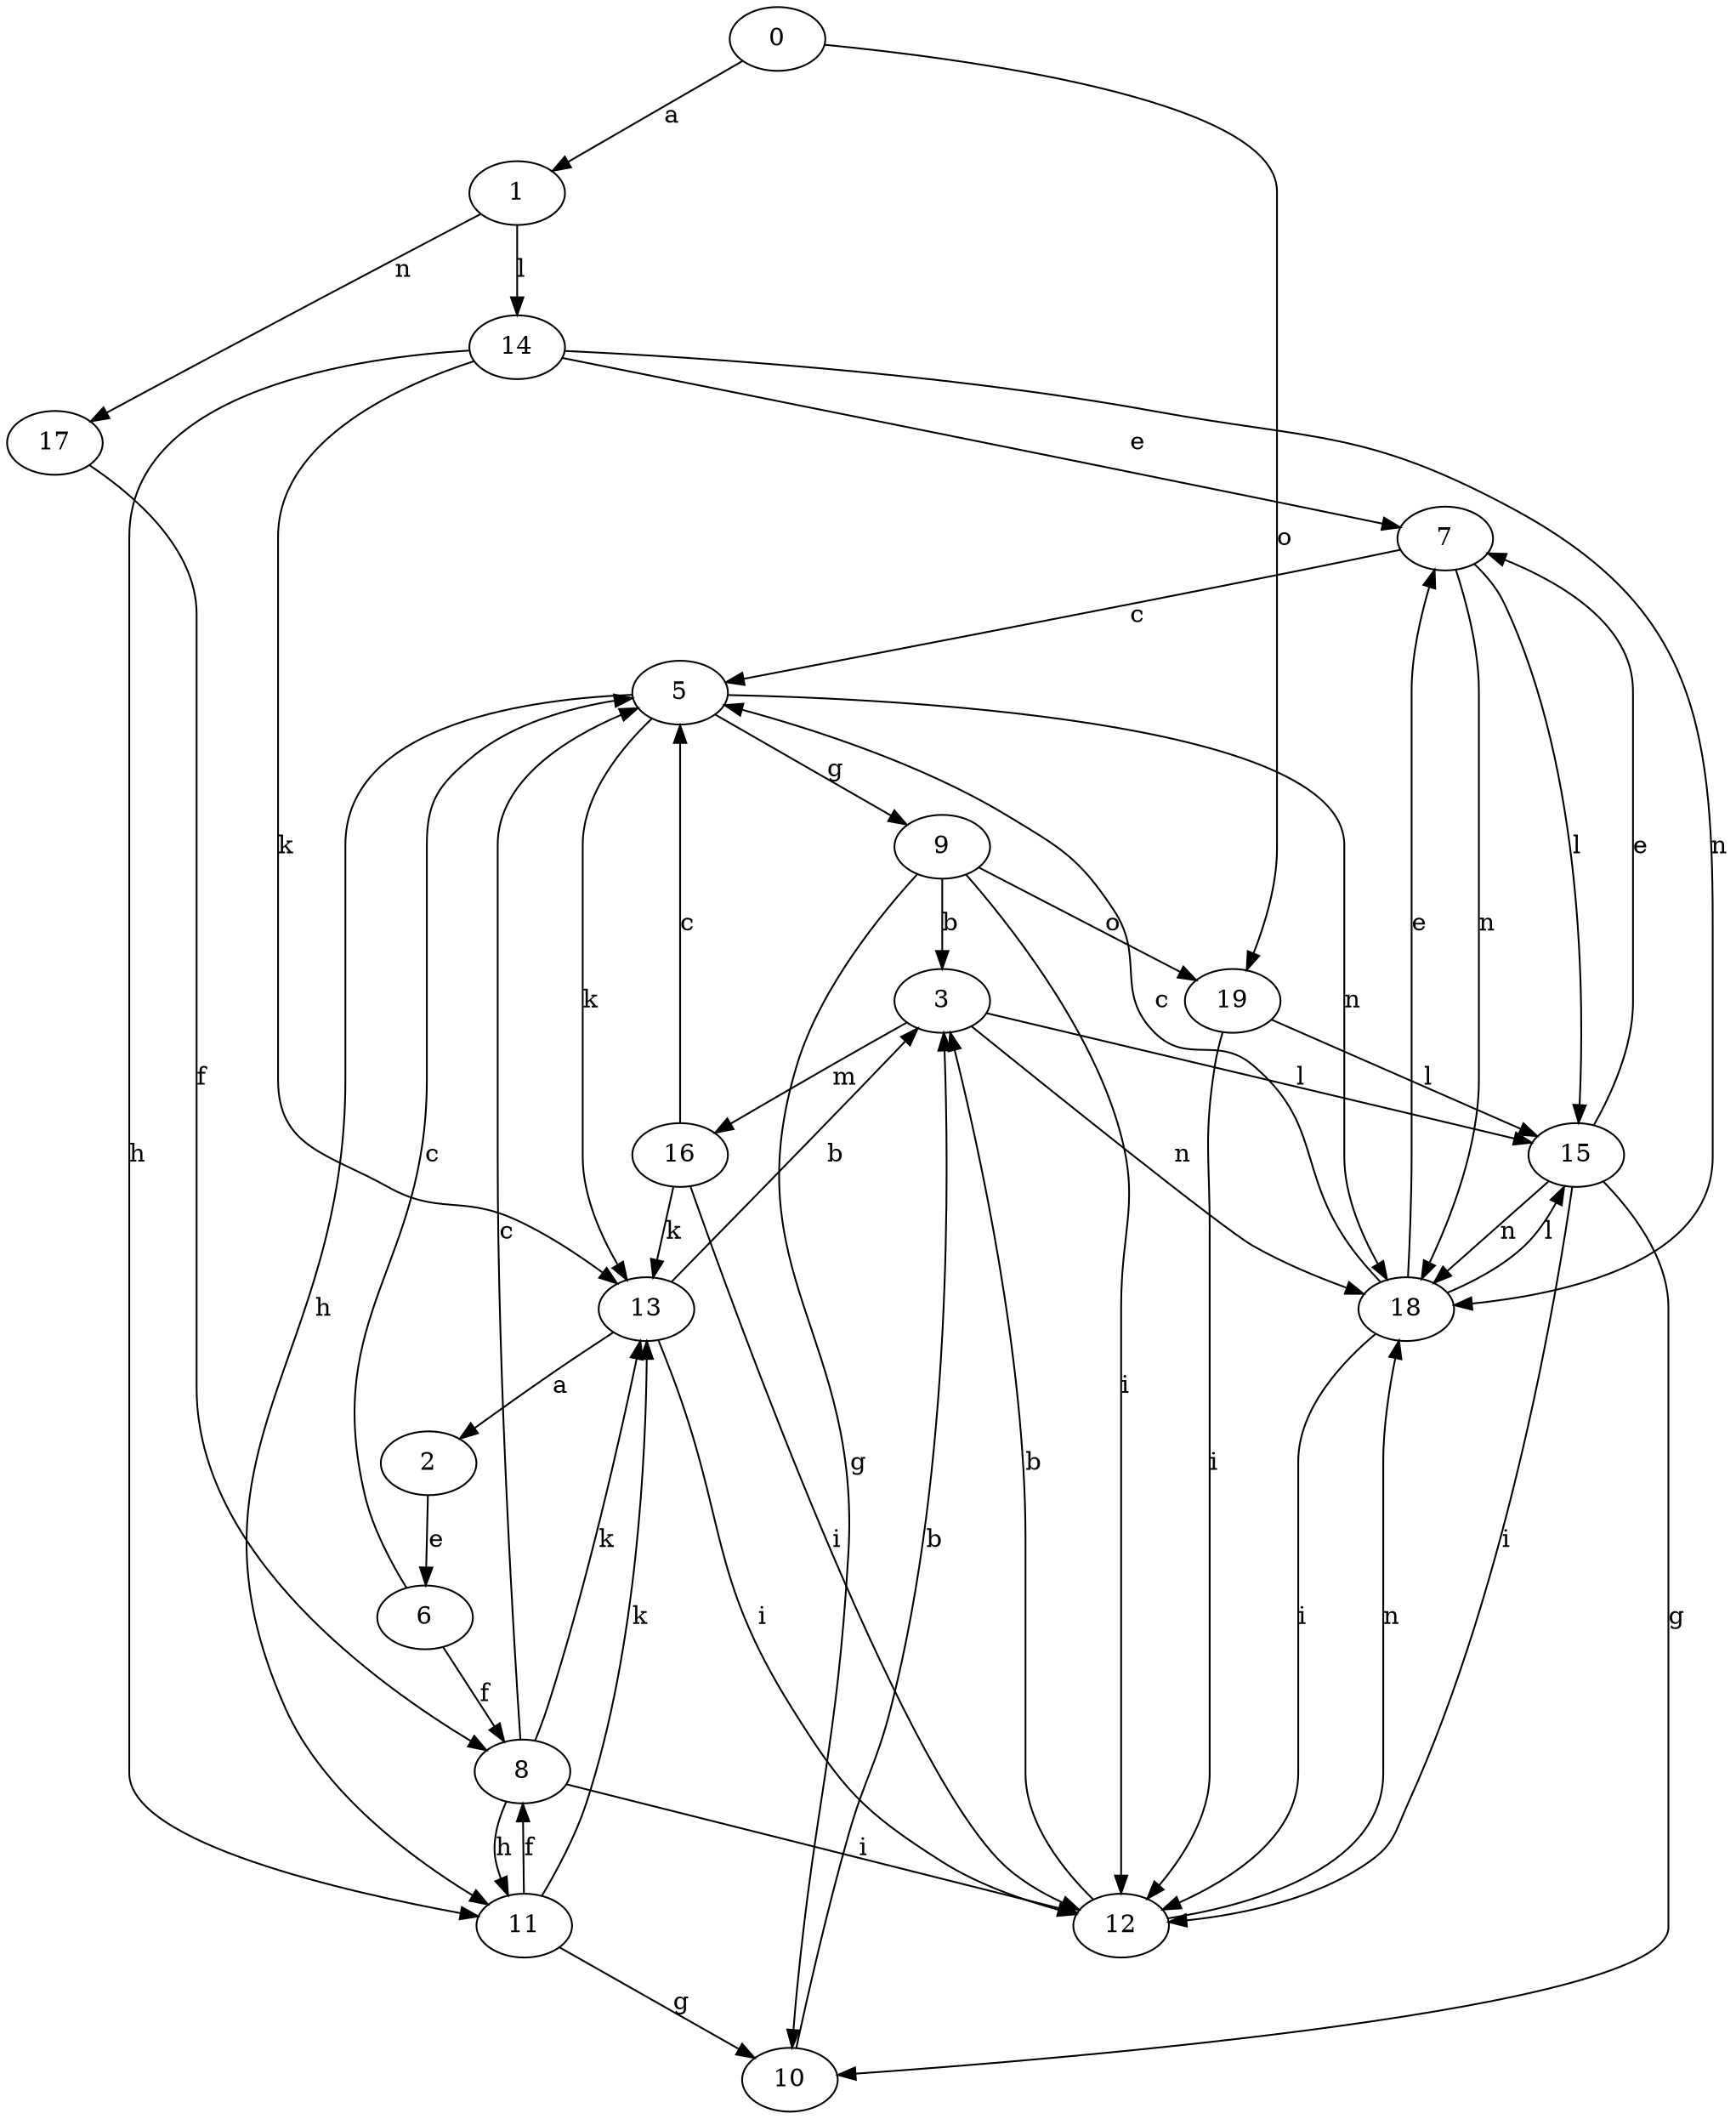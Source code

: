 strict digraph  {
1;
2;
3;
0;
5;
6;
7;
8;
9;
10;
11;
12;
13;
14;
15;
16;
17;
18;
19;
1 -> 14  [label=l];
1 -> 17  [label=n];
2 -> 6  [label=e];
3 -> 15  [label=l];
3 -> 16  [label=m];
3 -> 18  [label=n];
0 -> 1  [label=a];
0 -> 19  [label=o];
5 -> 9  [label=g];
5 -> 11  [label=h];
5 -> 13  [label=k];
5 -> 18  [label=n];
6 -> 5  [label=c];
6 -> 8  [label=f];
7 -> 5  [label=c];
7 -> 15  [label=l];
7 -> 18  [label=n];
8 -> 5  [label=c];
8 -> 11  [label=h];
8 -> 12  [label=i];
8 -> 13  [label=k];
9 -> 3  [label=b];
9 -> 10  [label=g];
9 -> 12  [label=i];
9 -> 19  [label=o];
10 -> 3  [label=b];
11 -> 8  [label=f];
11 -> 10  [label=g];
11 -> 13  [label=k];
12 -> 3  [label=b];
12 -> 18  [label=n];
13 -> 2  [label=a];
13 -> 3  [label=b];
13 -> 12  [label=i];
14 -> 7  [label=e];
14 -> 11  [label=h];
14 -> 13  [label=k];
14 -> 18  [label=n];
15 -> 7  [label=e];
15 -> 10  [label=g];
15 -> 12  [label=i];
15 -> 18  [label=n];
16 -> 5  [label=c];
16 -> 12  [label=i];
16 -> 13  [label=k];
17 -> 8  [label=f];
18 -> 5  [label=c];
18 -> 7  [label=e];
18 -> 12  [label=i];
18 -> 15  [label=l];
19 -> 12  [label=i];
19 -> 15  [label=l];
}
